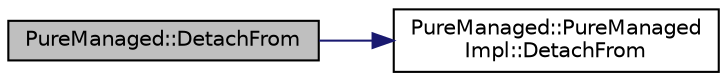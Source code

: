 digraph "PureManaged::DetachFrom"
{
 // LATEX_PDF_SIZE
  edge [fontname="Helvetica",fontsize="10",labelfontname="Helvetica",labelfontsize="10"];
  node [fontname="Helvetica",fontsize="10",shape=record];
  rankdir="LR";
  Node1 [label="PureManaged::DetachFrom",height=0.2,width=0.4,color="black", fillcolor="grey75", style="filled", fontcolor="black",tooltip="Removes the managed from its manager."];
  Node1 -> Node2 [color="midnightblue",fontsize="10",style="solid",fontname="Helvetica"];
  Node2 [label="PureManaged::PureManaged\lImpl::DetachFrom",height=0.2,width=0.4,color="black", fillcolor="white", style="filled",URL="$class_pure_managed_1_1_pure_managed_impl.html#a5d0685ab0969f451730a97821e0c525e",tooltip="Removes the managed from its manager."];
}
